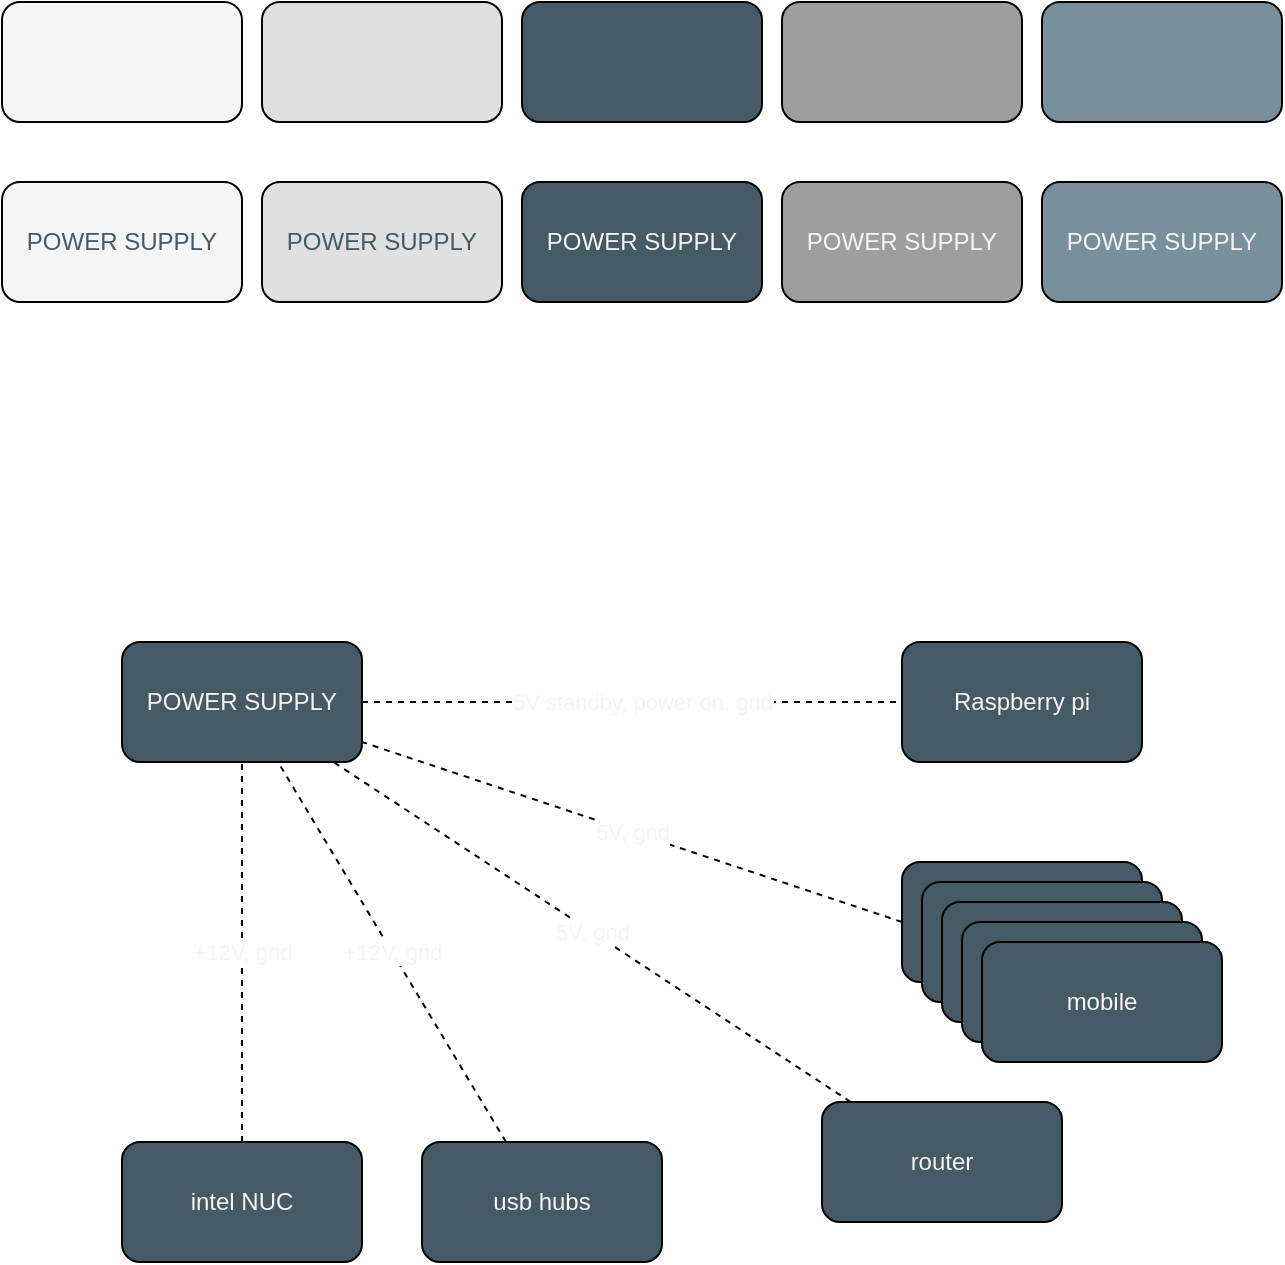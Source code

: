 <mxfile version="20.3.0" type="device"><diagram id="_jL-K3wx4LUPVPfIOwvO" name="Page-1"><mxGraphModel dx="1422" dy="875" grid="1" gridSize="10" guides="1" tooltips="1" connect="1" arrows="1" fold="1" page="1" pageScale="1" pageWidth="850" pageHeight="1100" math="0" shadow="0"><root><mxCell id="0"/><mxCell id="1" parent="0"/><mxCell id="yDPk3b0z818_rRgznAEg-1" value="" style="rounded=1;whiteSpace=wrap;html=1;fillColor=#F5F5F5;" parent="1" vertex="1"><mxGeometry x="40" y="40" width="120" height="60" as="geometry"/></mxCell><mxCell id="yDPk3b0z818_rRgznAEg-2" value="" style="rounded=1;whiteSpace=wrap;html=1;fillColor=#E0E0E0;" parent="1" vertex="1"><mxGeometry x="170" y="40" width="120" height="60" as="geometry"/></mxCell><mxCell id="yDPk3b0z818_rRgznAEg-3" value="" style="rounded=1;whiteSpace=wrap;html=1;fillColor=#455A64;" parent="1" vertex="1"><mxGeometry x="300" y="40" width="120" height="60" as="geometry"/></mxCell><mxCell id="yDPk3b0z818_rRgznAEg-4" value="" style="rounded=1;whiteSpace=wrap;html=1;fillColor=#9E9E9E;" parent="1" vertex="1"><mxGeometry x="430" y="40" width="120" height="60" as="geometry"/></mxCell><mxCell id="yDPk3b0z818_rRgznAEg-5" value="" style="rounded=1;whiteSpace=wrap;html=1;fillColor=#78909C;" parent="1" vertex="1"><mxGeometry x="560" y="40" width="120" height="60" as="geometry"/></mxCell><mxCell id="yDPk3b0z818_rRgznAEg-6" value="&lt;font color=&quot;#455a64&quot;&gt;POWER SUPPLY&lt;/font&gt;" style="rounded=1;whiteSpace=wrap;html=1;fillColor=#F5F5F5;" parent="1" vertex="1"><mxGeometry x="40" y="130" width="120" height="60" as="geometry"/></mxCell><mxCell id="yDPk3b0z818_rRgznAEg-8" value="&lt;font color=&quot;#455a64&quot;&gt;POWER SUPPLY&lt;/font&gt;" style="rounded=1;whiteSpace=wrap;html=1;fillColor=#E0E0E0;" parent="1" vertex="1"><mxGeometry x="170" y="130" width="120" height="60" as="geometry"/></mxCell><mxCell id="yDPk3b0z818_rRgznAEg-9" value="&lt;font color=&quot;#f5f5f5&quot;&gt;POWER SUPPLY&lt;/font&gt;" style="rounded=1;whiteSpace=wrap;html=1;fillColor=#455A64;" parent="1" vertex="1"><mxGeometry x="300" y="130" width="120" height="60" as="geometry"/></mxCell><mxCell id="yDPk3b0z818_rRgznAEg-10" value="&lt;font color=&quot;#f5f5f5&quot;&gt;POWER SUPPLY&lt;/font&gt;" style="rounded=1;whiteSpace=wrap;html=1;fillColor=#9E9E9E;" parent="1" vertex="1"><mxGeometry x="430" y="130" width="120" height="60" as="geometry"/></mxCell><mxCell id="yDPk3b0z818_rRgznAEg-11" value="&lt;font color=&quot;#f5f5f5&quot;&gt;POWER SUPPLY&lt;/font&gt;" style="rounded=1;whiteSpace=wrap;html=1;fillColor=#78909C;" parent="1" vertex="1"><mxGeometry x="560" y="130" width="120" height="60" as="geometry"/></mxCell><mxCell id="yDPk3b0z818_rRgznAEg-12" value="&lt;font color=&quot;#f5f5f5&quot;&gt;POWER SUPPLY&lt;/font&gt;" style="rounded=1;whiteSpace=wrap;html=1;fillColor=#455A64;" parent="1" vertex="1"><mxGeometry x="100" y="360" width="120" height="60" as="geometry"/></mxCell><mxCell id="yDPk3b0z818_rRgznAEg-13" value="&lt;font color=&quot;#f5f5f5&quot;&gt;Raspberry pi&lt;/font&gt;" style="rounded=1;whiteSpace=wrap;html=1;fillColor=#455A64;" parent="1" vertex="1"><mxGeometry x="490" y="360" width="120" height="60" as="geometry"/></mxCell><mxCell id="yDPk3b0z818_rRgznAEg-14" value="" style="endArrow=none;dashed=1;html=1;rounded=0;fontColor=#F5F5F5;" parent="1" source="yDPk3b0z818_rRgznAEg-12" target="yDPk3b0z818_rRgznAEg-13" edge="1"><mxGeometry width="50" height="50" relative="1" as="geometry"><mxPoint x="360" y="460" as="sourcePoint"/><mxPoint x="410" y="410" as="targetPoint"/></mxGeometry></mxCell><mxCell id="yDPk3b0z818_rRgznAEg-15" value="5V standby, power on, gnd" style="edgeLabel;html=1;align=center;verticalAlign=middle;resizable=0;points=[];fontColor=#F5F5F5;" parent="yDPk3b0z818_rRgznAEg-14" vertex="1" connectable="0"><mxGeometry x="-0.413" y="1" relative="1" as="geometry"><mxPoint x="61" y="1" as="offset"/></mxGeometry></mxCell><mxCell id="yDPk3b0z818_rRgznAEg-21" value="" style="group" parent="1" vertex="1" connectable="0"><mxGeometry x="490" y="470" width="160" height="100" as="geometry"/></mxCell><mxCell id="yDPk3b0z818_rRgznAEg-16" value="&lt;font color=&quot;#f5f5f5&quot;&gt;mobile&lt;/font&gt;" style="rounded=1;whiteSpace=wrap;html=1;fillColor=#455A64;" parent="yDPk3b0z818_rRgznAEg-21" vertex="1"><mxGeometry width="120" height="60" as="geometry"/></mxCell><mxCell id="yDPk3b0z818_rRgznAEg-17" value="&lt;font color=&quot;#f5f5f5&quot;&gt;mobile&lt;/font&gt;" style="rounded=1;whiteSpace=wrap;html=1;fillColor=#455A64;" parent="yDPk3b0z818_rRgznAEg-21" vertex="1"><mxGeometry x="10" y="10" width="120" height="60" as="geometry"/></mxCell><mxCell id="yDPk3b0z818_rRgznAEg-18" value="&lt;font color=&quot;#f5f5f5&quot;&gt;mobile&lt;/font&gt;" style="rounded=1;whiteSpace=wrap;html=1;fillColor=#455A64;" parent="yDPk3b0z818_rRgznAEg-21" vertex="1"><mxGeometry x="20" y="20" width="120" height="60" as="geometry"/></mxCell><mxCell id="yDPk3b0z818_rRgznAEg-19" value="&lt;font color=&quot;#f5f5f5&quot;&gt;mobile&lt;/font&gt;" style="rounded=1;whiteSpace=wrap;html=1;fillColor=#455A64;" parent="yDPk3b0z818_rRgznAEg-21" vertex="1"><mxGeometry x="30" y="30" width="120" height="60" as="geometry"/></mxCell><mxCell id="yDPk3b0z818_rRgznAEg-20" value="&lt;font color=&quot;#f5f5f5&quot;&gt;mobile&lt;/font&gt;" style="rounded=1;whiteSpace=wrap;html=1;fillColor=#455A64;" parent="yDPk3b0z818_rRgznAEg-21" vertex="1"><mxGeometry x="40" y="40" width="120" height="60" as="geometry"/></mxCell><mxCell id="yDPk3b0z818_rRgznAEg-22" value="5V, gnd" style="endArrow=none;dashed=1;html=1;rounded=0;fontColor=#F5F5F5;exitX=0;exitY=0.5;exitDx=0;exitDy=0;" parent="1" source="yDPk3b0z818_rRgznAEg-16" target="yDPk3b0z818_rRgznAEg-12" edge="1"><mxGeometry width="50" height="50" relative="1" as="geometry"><mxPoint x="140" y="440" as="sourcePoint"/><mxPoint x="190" y="390" as="targetPoint"/></mxGeometry></mxCell><mxCell id="yDPk3b0z818_rRgznAEg-24" value="&lt;font color=&quot;#f5f5f5&quot;&gt;router&lt;/font&gt;" style="rounded=1;whiteSpace=wrap;html=1;fillColor=#455A64;" parent="1" vertex="1"><mxGeometry x="450" y="590" width="120" height="60" as="geometry"/></mxCell><mxCell id="yDPk3b0z818_rRgznAEg-26" value="5V, gnd" style="endArrow=none;dashed=1;html=1;rounded=0;fontColor=#F5F5F5;" parent="1" source="yDPk3b0z818_rRgznAEg-24" target="yDPk3b0z818_rRgznAEg-12" edge="1"><mxGeometry width="50" height="50" relative="1" as="geometry"><mxPoint x="130" y="520" as="sourcePoint"/><mxPoint x="180" y="470" as="targetPoint"/></mxGeometry></mxCell><mxCell id="yDPk3b0z818_rRgznAEg-27" value="&lt;font color=&quot;#f5f5f5&quot;&gt;usb hubs&lt;/font&gt;" style="rounded=1;whiteSpace=wrap;html=1;fillColor=#455A64;" parent="1" vertex="1"><mxGeometry x="250" y="610" width="120" height="60" as="geometry"/></mxCell><mxCell id="yDPk3b0z818_rRgznAEg-28" value="+12V, gnd" style="endArrow=none;dashed=1;html=1;rounded=0;fontColor=#F5F5F5;" parent="1" source="yDPk3b0z818_rRgznAEg-27" target="yDPk3b0z818_rRgznAEg-12" edge="1"><mxGeometry width="50" height="50" relative="1" as="geometry"><mxPoint x="150" y="540" as="sourcePoint"/><mxPoint x="200" y="490" as="targetPoint"/></mxGeometry></mxCell><mxCell id="yDPk3b0z818_rRgznAEg-29" value="&lt;font color=&quot;#f5f5f5&quot;&gt;intel NUC&lt;/font&gt;" style="rounded=1;whiteSpace=wrap;html=1;fillColor=#455A64;" parent="1" vertex="1"><mxGeometry x="100" y="610" width="120" height="60" as="geometry"/></mxCell><mxCell id="yDPk3b0z818_rRgznAEg-30" value="+12V, gnd" style="endArrow=none;dashed=1;html=1;rounded=0;fontColor=#F5F5F5;" parent="1" source="yDPk3b0z818_rRgznAEg-29" target="yDPk3b0z818_rRgznAEg-12" edge="1"><mxGeometry width="50" height="50" relative="1" as="geometry"><mxPoint x="80" y="570" as="sourcePoint"/><mxPoint x="130" y="520" as="targetPoint"/></mxGeometry></mxCell></root></mxGraphModel></diagram></mxfile>